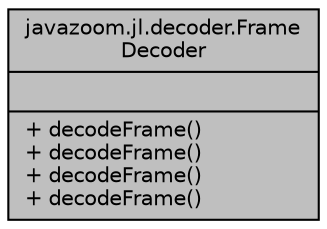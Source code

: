 digraph "javazoom.jl.decoder.FrameDecoder"
{
 // LATEX_PDF_SIZE
  edge [fontname="Helvetica",fontsize="10",labelfontname="Helvetica",labelfontsize="10"];
  node [fontname="Helvetica",fontsize="10",shape=record];
  Node1 [label="{javazoom.jl.decoder.Frame\lDecoder\n||+ decodeFrame()\l+ decodeFrame()\l+ decodeFrame()\l+ decodeFrame()\l}",height=0.2,width=0.4,color="black", fillcolor="grey75", style="filled", fontcolor="black",tooltip=" "];
}
